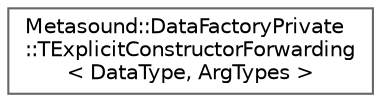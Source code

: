 digraph "Graphical Class Hierarchy"
{
 // INTERACTIVE_SVG=YES
 // LATEX_PDF_SIZE
  bgcolor="transparent";
  edge [fontname=Helvetica,fontsize=10,labelfontname=Helvetica,labelfontsize=10];
  node [fontname=Helvetica,fontsize=10,shape=box,height=0.2,width=0.4];
  rankdir="LR";
  Node0 [id="Node000000",label="Metasound::DataFactoryPrivate\l::TExplicitConstructorForwarding\l\< DataType, ArgTypes \>",height=0.2,width=0.4,color="grey40", fillcolor="white", style="filled",URL="$d2/d3e/structMetasound_1_1DataFactoryPrivate_1_1TExplicitConstructorForwarding.html",tooltip="Denotes that both FOperatorSettings and parameter pack arguments must be used in the constructor of t..."];
}
